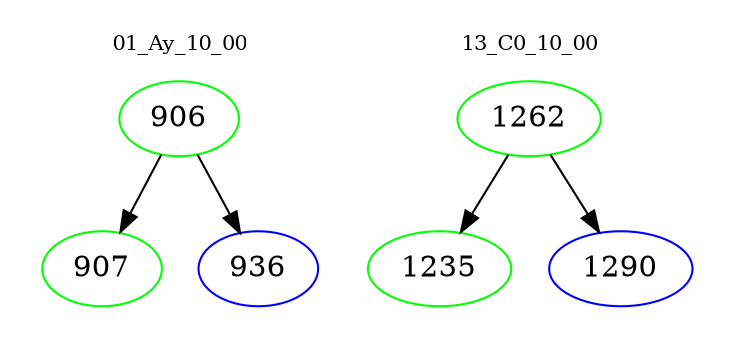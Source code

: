 digraph{
subgraph cluster_0 {
color = white
label = "01_Ay_10_00";
fontsize=10;
T0_906 [label="906", color="green"]
T0_906 -> T0_907 [color="black"]
T0_907 [label="907", color="green"]
T0_906 -> T0_936 [color="black"]
T0_936 [label="936", color="blue"]
}
subgraph cluster_1 {
color = white
label = "13_C0_10_00";
fontsize=10;
T1_1262 [label="1262", color="green"]
T1_1262 -> T1_1235 [color="black"]
T1_1235 [label="1235", color="green"]
T1_1262 -> T1_1290 [color="black"]
T1_1290 [label="1290", color="blue"]
}
}
